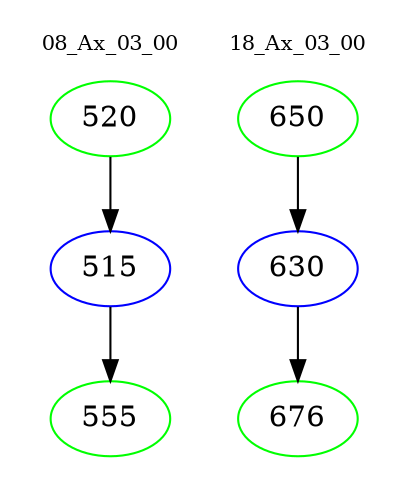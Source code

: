digraph{
subgraph cluster_0 {
color = white
label = "08_Ax_03_00";
fontsize=10;
T0_520 [label="520", color="green"]
T0_520 -> T0_515 [color="black"]
T0_515 [label="515", color="blue"]
T0_515 -> T0_555 [color="black"]
T0_555 [label="555", color="green"]
}
subgraph cluster_1 {
color = white
label = "18_Ax_03_00";
fontsize=10;
T1_650 [label="650", color="green"]
T1_650 -> T1_630 [color="black"]
T1_630 [label="630", color="blue"]
T1_630 -> T1_676 [color="black"]
T1_676 [label="676", color="green"]
}
}
